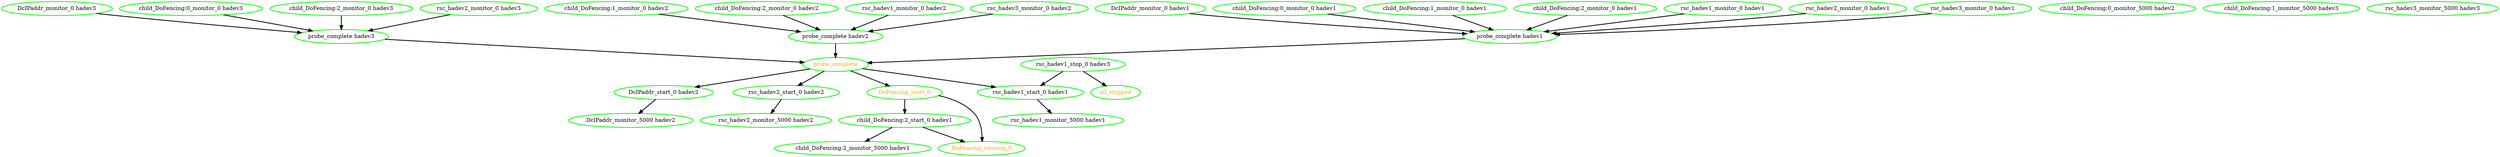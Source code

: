  digraph "g" {
"DcIPaddr_monitor_0 hadev1" -> "probe_complete hadev1" [ style = bold]
"DcIPaddr_monitor_0 hadev1" [ style=bold color="green" fontcolor="black" ]
"DcIPaddr_monitor_0 hadev3" -> "probe_complete hadev3" [ style = bold]
"DcIPaddr_monitor_0 hadev3" [ style=bold color="green" fontcolor="black" ]
"DcIPaddr_monitor_5000 hadev2" [ style=bold color="green" fontcolor="black" ]
"DcIPaddr_start_0 hadev2" -> "DcIPaddr_monitor_5000 hadev2" [ style = bold]
"DcIPaddr_start_0 hadev2" [ style=bold color="green" fontcolor="black" ]
"DoFencing_running_0" [ style=bold color="green" fontcolor="orange" ]
"DoFencing_start_0" -> "DoFencing_running_0" [ style = bold]
"DoFencing_start_0" -> "child_DoFencing:2_start_0 hadev1" [ style = bold]
"DoFencing_start_0" [ style=bold color="green" fontcolor="orange" ]
"all_stopped" [ style=bold color="green" fontcolor="orange"  ]
"child_DoFencing:0_monitor_0 hadev1" -> "probe_complete hadev1" [ style = bold]
"child_DoFencing:0_monitor_0 hadev1" [ style=bold color="green" fontcolor="black" ]
"child_DoFencing:0_monitor_0 hadev3" -> "probe_complete hadev3" [ style = bold]
"child_DoFencing:0_monitor_0 hadev3" [ style=bold color="green" fontcolor="black" ]
"child_DoFencing:0_monitor_5000 hadev2" [ style=bold color="green" fontcolor="black" ]
"child_DoFencing:1_monitor_0 hadev1" -> "probe_complete hadev1" [ style = bold]
"child_DoFencing:1_monitor_0 hadev1" [ style=bold color="green" fontcolor="black" ]
"child_DoFencing:1_monitor_0 hadev2" -> "probe_complete hadev2" [ style = bold]
"child_DoFencing:1_monitor_0 hadev2" [ style=bold color="green" fontcolor="black" ]
"child_DoFencing:1_monitor_5000 hadev3" [ style=bold color="green" fontcolor="black" ]
"child_DoFencing:2_monitor_0 hadev1" -> "probe_complete hadev1" [ style = bold]
"child_DoFencing:2_monitor_0 hadev1" [ style=bold color="green" fontcolor="black" ]
"child_DoFencing:2_monitor_0 hadev2" -> "probe_complete hadev2" [ style = bold]
"child_DoFencing:2_monitor_0 hadev2" [ style=bold color="green" fontcolor="black" ]
"child_DoFencing:2_monitor_0 hadev3" -> "probe_complete hadev3" [ style = bold]
"child_DoFencing:2_monitor_0 hadev3" [ style=bold color="green" fontcolor="black" ]
"child_DoFencing:2_monitor_5000 hadev1" [ style=bold color="green" fontcolor="black" ]
"child_DoFencing:2_start_0 hadev1" -> "DoFencing_running_0" [ style = bold]
"child_DoFencing:2_start_0 hadev1" -> "child_DoFencing:2_monitor_5000 hadev1" [ style = bold]
"child_DoFencing:2_start_0 hadev1" [ style=bold color="green" fontcolor="black" ]
"probe_complete hadev1" -> "probe_complete" [ style = bold]
"probe_complete hadev1" [ style=bold color="green" fontcolor="black" ]
"probe_complete hadev2" -> "probe_complete" [ style = bold]
"probe_complete hadev2" [ style=bold color="green" fontcolor="black" ]
"probe_complete hadev3" -> "probe_complete" [ style = bold]
"probe_complete hadev3" [ style=bold color="green" fontcolor="black" ]
"probe_complete" -> "DcIPaddr_start_0 hadev2" [ style = bold]
"probe_complete" -> "DoFencing_start_0" [ style = bold]
"probe_complete" -> "rsc_hadev1_start_0 hadev1" [ style = bold]
"probe_complete" -> "rsc_hadev2_start_0 hadev2" [ style = bold]
"probe_complete" [ style=bold color="green" fontcolor="orange" ]
"rsc_hadev1_monitor_0 hadev1" -> "probe_complete hadev1" [ style = bold]
"rsc_hadev1_monitor_0 hadev1" [ style=bold color="green" fontcolor="black" ]
"rsc_hadev1_monitor_0 hadev2" -> "probe_complete hadev2" [ style = bold]
"rsc_hadev1_monitor_0 hadev2" [ style=bold color="green" fontcolor="black" ]
"rsc_hadev1_monitor_5000 hadev1" [ style=bold color="green" fontcolor="black" ]
"rsc_hadev1_start_0 hadev1" -> "rsc_hadev1_monitor_5000 hadev1" [ style = bold]
"rsc_hadev1_start_0 hadev1" [ style=bold color="green" fontcolor="black" ]
"rsc_hadev1_stop_0 hadev3" -> "all_stopped" [ style = bold]
"rsc_hadev1_stop_0 hadev3" -> "rsc_hadev1_start_0 hadev1" [ style = bold]
"rsc_hadev1_stop_0 hadev3" [ style=bold color="green" fontcolor="black" ]
"rsc_hadev2_monitor_0 hadev1" -> "probe_complete hadev1" [ style = bold]
"rsc_hadev2_monitor_0 hadev1" [ style=bold color="green" fontcolor="black" ]
"rsc_hadev2_monitor_0 hadev3" -> "probe_complete hadev3" [ style = bold]
"rsc_hadev2_monitor_0 hadev3" [ style=bold color="green" fontcolor="black" ]
"rsc_hadev2_monitor_5000 hadev2" [ style=bold color="green" fontcolor="black" ]
"rsc_hadev2_start_0 hadev2" -> "rsc_hadev2_monitor_5000 hadev2" [ style = bold]
"rsc_hadev2_start_0 hadev2" [ style=bold color="green" fontcolor="black" ]
"rsc_hadev3_monitor_0 hadev1" -> "probe_complete hadev1" [ style = bold]
"rsc_hadev3_monitor_0 hadev1" [ style=bold color="green" fontcolor="black" ]
"rsc_hadev3_monitor_0 hadev2" -> "probe_complete hadev2" [ style = bold]
"rsc_hadev3_monitor_0 hadev2" [ style=bold color="green" fontcolor="black" ]
"rsc_hadev3_monitor_5000 hadev3" [ style=bold color="green" fontcolor="black" ]
}

